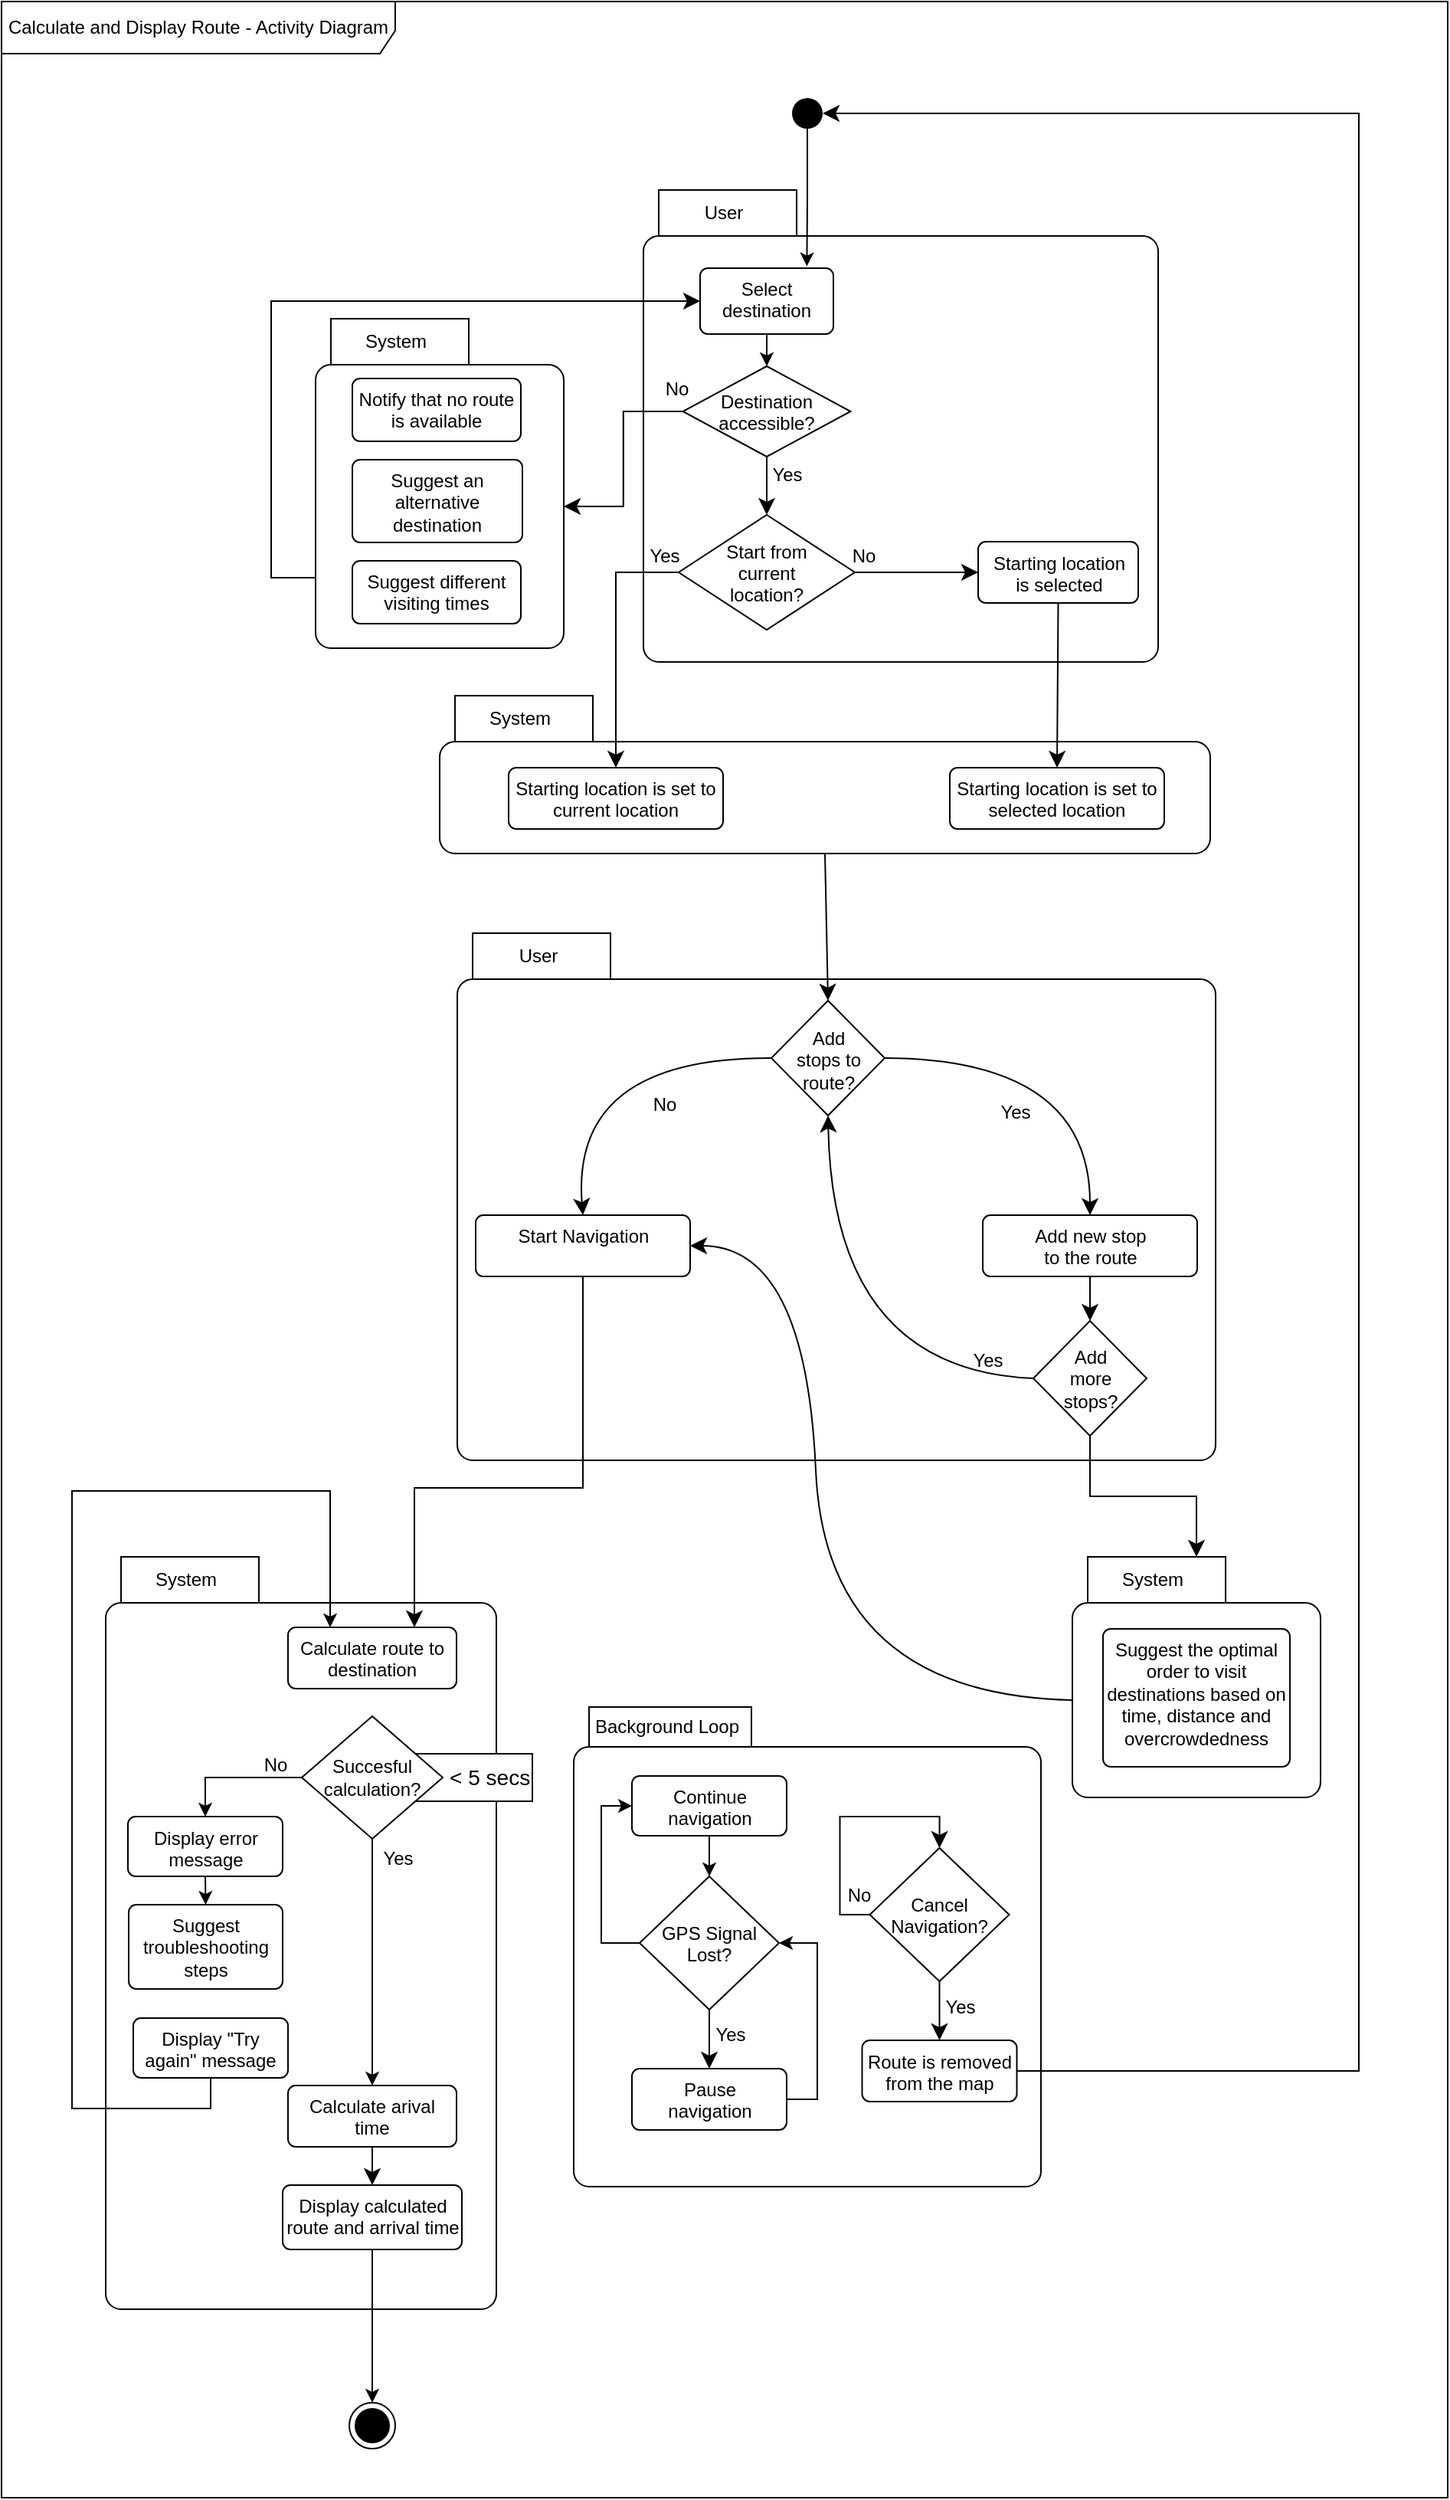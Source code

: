 <mxfile version="26.1.1">
  <diagram name="Σελίδα-1" id="tUFHNK6FRsGTnAo6xCgG">
    <mxGraphModel dx="1766" dy="1844" grid="0" gridSize="10" guides="1" tooltips="1" connect="1" arrows="1" fold="1" page="0" pageScale="1" pageWidth="827" pageHeight="1169" math="0" shadow="0">
      <root>
        <mxCell id="0" />
        <mxCell id="1" parent="0" />
        <mxCell id="kR6YiugQy_GHJ83owY4M-6" value="Calculate and Display Route - Activity Diagram" style="shape=umlFrame;whiteSpace=wrap;html=1;pointerEvents=0;recursiveResize=0;container=1;collapsible=0;width=257;height=34;" parent="1" vertex="1">
          <mxGeometry x="-295" y="-350" width="944" height="1629" as="geometry" />
        </mxCell>
        <mxCell id="vHgR3sTV_HwAixPCrvOR-11" value="Background Loop" style="shape=folder;align=center;verticalAlign=middle;fontStyle=0;tabWidth=116;tabHeight=26;tabPosition=left;html=1;boundedLbl=1;labelInHeader=1;rounded=1;absoluteArcSize=1;arcSize=10;whiteSpace=wrap;" vertex="1" parent="kR6YiugQy_GHJ83owY4M-6">
          <mxGeometry x="373.5" y="1113" width="305" height="313" as="geometry" />
        </mxCell>
        <mxCell id="kR6YiugQy_GHJ83owY4M-173" value="System" style="shape=folder;align=center;verticalAlign=middle;fontStyle=0;tabWidth=100;tabHeight=30;tabPosition=left;html=1;boundedLbl=1;labelInHeader=1;rounded=1;absoluteArcSize=1;arcSize=10;whiteSpace=wrap;" parent="kR6YiugQy_GHJ83owY4M-6" vertex="1">
          <mxGeometry x="286" y="453" width="503" height="103" as="geometry" />
        </mxCell>
        <mxCell id="kR6YiugQy_GHJ83owY4M-166" value="User" style="shape=folder;align=center;verticalAlign=middle;fontStyle=0;tabWidth=100;tabHeight=30;tabPosition=left;html=1;boundedLbl=1;labelInHeader=1;rounded=1;absoluteArcSize=1;arcSize=10;whiteSpace=wrap;" parent="kR6YiugQy_GHJ83owY4M-6" vertex="1">
          <mxGeometry x="419" y="123" width="336" height="308" as="geometry" />
        </mxCell>
        <mxCell id="kR6YiugQy_GHJ83owY4M-123" value="No" style="text;html=1;align=center;verticalAlign=middle;whiteSpace=wrap;rounded=0;" parent="kR6YiugQy_GHJ83owY4M-6" vertex="1">
          <mxGeometry x="530.25" y="1220.5" width="60" height="30" as="geometry" />
        </mxCell>
        <mxCell id="kR6YiugQy_GHJ83owY4M-106" value="User" style="shape=folder;align=center;verticalAlign=middle;fontStyle=0;tabWidth=100;tabHeight=30;tabPosition=left;html=1;boundedLbl=1;labelInHeader=1;rounded=1;absoluteArcSize=1;arcSize=10;whiteSpace=wrap;" parent="kR6YiugQy_GHJ83owY4M-6" vertex="1">
          <mxGeometry x="297.5" y="608" width="495" height="344" as="geometry" />
        </mxCell>
        <mxCell id="kR6YiugQy_GHJ83owY4M-72" value="System" style="shape=folder;align=center;verticalAlign=middle;fontStyle=0;tabWidth=100;tabHeight=30;tabPosition=left;html=1;boundedLbl=1;labelInHeader=1;rounded=1;absoluteArcSize=1;arcSize=10;whiteSpace=wrap;" parent="kR6YiugQy_GHJ83owY4M-6" vertex="1">
          <mxGeometry x="68" y="1015" width="255" height="491" as="geometry" />
        </mxCell>
        <mxCell id="S0jq40NQi5oTpdrNzM0y-2" style="edgeStyle=orthogonalEdgeStyle;rounded=0;orthogonalLoop=1;jettySize=auto;html=1;exitX=0.5;exitY=1;exitDx=0;exitDy=0;entryX=0.801;entryY=-0.028;entryDx=0;entryDy=0;entryPerimeter=0;" parent="kR6YiugQy_GHJ83owY4M-6" source="kR6YiugQy_GHJ83owY4M-37" target="kR6YiugQy_GHJ83owY4M-66" edge="1">
          <mxGeometry relative="1" as="geometry">
            <mxPoint x="525" y="173" as="targetPoint" />
          </mxGeometry>
        </mxCell>
        <mxCell id="kR6YiugQy_GHJ83owY4M-37" value="" style="ellipse;fillColor=#000000;strokeColor=none;" parent="kR6YiugQy_GHJ83owY4M-6" vertex="1">
          <mxGeometry x="516" y="63" width="20" height="20" as="geometry" />
        </mxCell>
        <mxCell id="S0jq40NQi5oTpdrNzM0y-1" style="edgeStyle=orthogonalEdgeStyle;rounded=0;orthogonalLoop=1;jettySize=auto;html=1;exitX=0.5;exitY=1;exitDx=0;exitDy=0;entryX=0.5;entryY=0;entryDx=0;entryDy=0;" parent="kR6YiugQy_GHJ83owY4M-6" source="kR6YiugQy_GHJ83owY4M-66" target="kR6YiugQy_GHJ83owY4M-189" edge="1">
          <mxGeometry relative="1" as="geometry" />
        </mxCell>
        <mxCell id="kR6YiugQy_GHJ83owY4M-66" value="Select&lt;div&gt;destination&lt;/div&gt;" style="html=1;align=center;verticalAlign=top;rounded=1;absoluteArcSize=1;arcSize=10;dashed=0;whiteSpace=wrap;" parent="kR6YiugQy_GHJ83owY4M-6" vertex="1">
          <mxGeometry x="456" y="174" width="87" height="43" as="geometry" />
        </mxCell>
        <mxCell id="kR6YiugQy_GHJ83owY4M-73" style="edgeStyle=orthogonalEdgeStyle;rounded=0;orthogonalLoop=1;jettySize=auto;html=1;exitX=0.5;exitY=1;exitDx=0;exitDy=0;fontSize=12;startSize=8;endSize=8;entryX=0.75;entryY=0;entryDx=0;entryDy=0;" parent="kR6YiugQy_GHJ83owY4M-6" source="kR6YiugQy_GHJ83owY4M-68" target="kR6YiugQy_GHJ83owY4M-70" edge="1">
          <mxGeometry relative="1" as="geometry">
            <Array as="points">
              <mxPoint x="380" y="970" />
              <mxPoint x="270" y="970" />
            </Array>
          </mxGeometry>
        </mxCell>
        <mxCell id="kR6YiugQy_GHJ83owY4M-68" value="Start Navigation" style="html=1;align=center;verticalAlign=top;rounded=1;absoluteArcSize=1;arcSize=10;dashed=0;whiteSpace=wrap;" parent="kR6YiugQy_GHJ83owY4M-6" vertex="1">
          <mxGeometry x="309.5" y="792" width="140" height="40" as="geometry" />
        </mxCell>
        <mxCell id="kR6YiugQy_GHJ83owY4M-70" value="Calculate route to destination" style="html=1;align=center;verticalAlign=top;rounded=1;absoluteArcSize=1;arcSize=10;dashed=0;whiteSpace=wrap;" parent="kR6YiugQy_GHJ83owY4M-6" vertex="1">
          <mxGeometry x="187" y="1061" width="110" height="40" as="geometry" />
        </mxCell>
        <mxCell id="kR6YiugQy_GHJ83owY4M-77" style="edgeStyle=none;curved=1;rounded=0;orthogonalLoop=1;jettySize=auto;html=1;exitX=0.5;exitY=1;exitDx=0;exitDy=0;entryX=0.5;entryY=0;entryDx=0;entryDy=0;fontSize=12;startSize=8;endSize=8;" parent="kR6YiugQy_GHJ83owY4M-6" source="kR6YiugQy_GHJ83owY4M-74" target="kR6YiugQy_GHJ83owY4M-75" edge="1">
          <mxGeometry relative="1" as="geometry" />
        </mxCell>
        <mxCell id="kR6YiugQy_GHJ83owY4M-74" value="Calculate arival&lt;div&gt;time&lt;/div&gt;" style="html=1;align=center;verticalAlign=top;rounded=1;absoluteArcSize=1;arcSize=10;dashed=0;whiteSpace=wrap;" parent="kR6YiugQy_GHJ83owY4M-6" vertex="1">
          <mxGeometry x="187" y="1360" width="110" height="40" as="geometry" />
        </mxCell>
        <mxCell id="vHgR3sTV_HwAixPCrvOR-29" style="edgeStyle=orthogonalEdgeStyle;rounded=0;orthogonalLoop=1;jettySize=auto;html=1;exitX=0.5;exitY=1;exitDx=0;exitDy=0;entryX=0.5;entryY=0;entryDx=0;entryDy=0;" edge="1" parent="kR6YiugQy_GHJ83owY4M-6" source="kR6YiugQy_GHJ83owY4M-75" target="vHgR3sTV_HwAixPCrvOR-27">
          <mxGeometry relative="1" as="geometry" />
        </mxCell>
        <mxCell id="kR6YiugQy_GHJ83owY4M-75" value="Display calculated route and arrival time" style="html=1;align=center;verticalAlign=top;rounded=1;absoluteArcSize=1;arcSize=10;dashed=0;whiteSpace=wrap;" parent="kR6YiugQy_GHJ83owY4M-6" vertex="1">
          <mxGeometry x="183.5" y="1425" width="117" height="42" as="geometry" />
        </mxCell>
        <mxCell id="kR6YiugQy_GHJ83owY4M-90" style="edgeStyle=none;curved=1;rounded=0;orthogonalLoop=1;jettySize=auto;html=1;exitX=0;exitY=0.5;exitDx=0;exitDy=0;entryX=0.5;entryY=0;entryDx=0;entryDy=0;fontSize=12;startSize=8;endSize=8;" parent="kR6YiugQy_GHJ83owY4M-6" source="kR6YiugQy_GHJ83owY4M-79" target="kR6YiugQy_GHJ83owY4M-68" edge="1">
          <mxGeometry relative="1" as="geometry">
            <Array as="points">
              <mxPoint x="371.5" y="689" />
            </Array>
          </mxGeometry>
        </mxCell>
        <mxCell id="kR6YiugQy_GHJ83owY4M-95" style="edgeStyle=none;curved=1;rounded=0;orthogonalLoop=1;jettySize=auto;html=1;exitX=1;exitY=0.5;exitDx=0;exitDy=0;entryX=0.5;entryY=0;entryDx=0;entryDy=0;fontSize=12;startSize=8;endSize=8;" parent="kR6YiugQy_GHJ83owY4M-6" source="kR6YiugQy_GHJ83owY4M-79" target="kR6YiugQy_GHJ83owY4M-93" edge="1">
          <mxGeometry relative="1" as="geometry">
            <Array as="points">
              <mxPoint x="710.5" y="690" />
            </Array>
          </mxGeometry>
        </mxCell>
        <mxCell id="kR6YiugQy_GHJ83owY4M-79" value="" style="rhombus;" parent="kR6YiugQy_GHJ83owY4M-6" vertex="1">
          <mxGeometry x="502.5" y="652" width="74" height="75" as="geometry" />
        </mxCell>
        <mxCell id="kR6YiugQy_GHJ83owY4M-84" value="No" style="text;html=1;align=center;verticalAlign=middle;whiteSpace=wrap;rounded=0;" parent="kR6YiugQy_GHJ83owY4M-6" vertex="1">
          <mxGeometry x="402.5" y="705" width="60" height="30" as="geometry" />
        </mxCell>
        <mxCell id="kR6YiugQy_GHJ83owY4M-91" value="Add stops to route?" style="text;html=1;align=center;verticalAlign=middle;whiteSpace=wrap;rounded=0;" parent="kR6YiugQy_GHJ83owY4M-6" vertex="1">
          <mxGeometry x="515.5" y="676" width="48" height="29" as="geometry" />
        </mxCell>
        <mxCell id="kR6YiugQy_GHJ83owY4M-103" style="edgeStyle=none;curved=1;rounded=0;orthogonalLoop=1;jettySize=auto;html=1;exitX=0.5;exitY=1;exitDx=0;exitDy=0;entryX=0.5;entryY=0;entryDx=0;entryDy=0;fontSize=12;startSize=8;endSize=8;" parent="kR6YiugQy_GHJ83owY4M-6" source="kR6YiugQy_GHJ83owY4M-93" target="kR6YiugQy_GHJ83owY4M-100" edge="1">
          <mxGeometry relative="1" as="geometry" />
        </mxCell>
        <mxCell id="kR6YiugQy_GHJ83owY4M-93" value="Add new stop&lt;div&gt;to the route&lt;/div&gt;" style="html=1;align=center;verticalAlign=top;rounded=1;absoluteArcSize=1;arcSize=10;dashed=0;whiteSpace=wrap;" parent="kR6YiugQy_GHJ83owY4M-6" vertex="1">
          <mxGeometry x="640.5" y="792" width="140" height="40" as="geometry" />
        </mxCell>
        <mxCell id="kR6YiugQy_GHJ83owY4M-96" value="Yes" style="text;html=1;align=center;verticalAlign=middle;whiteSpace=wrap;rounded=0;" parent="kR6YiugQy_GHJ83owY4M-6" vertex="1">
          <mxGeometry x="631.5" y="710" width="60" height="30" as="geometry" />
        </mxCell>
        <mxCell id="kR6YiugQy_GHJ83owY4M-102" style="edgeStyle=none;curved=1;rounded=0;orthogonalLoop=1;jettySize=auto;html=1;exitX=0;exitY=0.5;exitDx=0;exitDy=0;entryX=0.5;entryY=1;entryDx=0;entryDy=0;fontSize=12;startSize=8;endSize=8;" parent="kR6YiugQy_GHJ83owY4M-6" source="kR6YiugQy_GHJ83owY4M-100" target="kR6YiugQy_GHJ83owY4M-79" edge="1">
          <mxGeometry relative="1" as="geometry">
            <Array as="points">
              <mxPoint x="542.5" y="893" />
            </Array>
          </mxGeometry>
        </mxCell>
        <mxCell id="kR6YiugQy_GHJ83owY4M-113" style="edgeStyle=orthogonalEdgeStyle;rounded=0;orthogonalLoop=1;jettySize=auto;html=1;exitX=0.5;exitY=1;exitDx=0;exitDy=0;fontSize=12;startSize=8;endSize=8;" parent="kR6YiugQy_GHJ83owY4M-6" source="kR6YiugQy_GHJ83owY4M-100" target="kR6YiugQy_GHJ83owY4M-107" edge="1">
          <mxGeometry relative="1" as="geometry" />
        </mxCell>
        <mxCell id="kR6YiugQy_GHJ83owY4M-100" value="" style="rhombus;" parent="kR6YiugQy_GHJ83owY4M-6" vertex="1">
          <mxGeometry x="673.5" y="861" width="74" height="75" as="geometry" />
        </mxCell>
        <mxCell id="kR6YiugQy_GHJ83owY4M-101" value="Add more stops?" style="text;html=1;align=center;verticalAlign=middle;whiteSpace=wrap;rounded=0;" parent="kR6YiugQy_GHJ83owY4M-6" vertex="1">
          <mxGeometry x="686.5" y="884" width="48" height="29" as="geometry" />
        </mxCell>
        <mxCell id="kR6YiugQy_GHJ83owY4M-105" value="Yes" style="text;html=1;align=center;verticalAlign=middle;whiteSpace=wrap;rounded=0;" parent="kR6YiugQy_GHJ83owY4M-6" vertex="1">
          <mxGeometry x="613.5" y="872" width="60" height="30" as="geometry" />
        </mxCell>
        <mxCell id="kR6YiugQy_GHJ83owY4M-114" style="edgeStyle=none;curved=1;rounded=0;orthogonalLoop=1;jettySize=auto;html=1;exitX=0;exitY=0;exitDx=0;exitDy=93.5;exitPerimeter=0;entryX=1;entryY=0.5;entryDx=0;entryDy=0;fontSize=12;startSize=8;endSize=8;" parent="kR6YiugQy_GHJ83owY4M-6" source="kR6YiugQy_GHJ83owY4M-107" target="kR6YiugQy_GHJ83owY4M-68" edge="1">
          <mxGeometry relative="1" as="geometry">
            <Array as="points">
              <mxPoint x="538" y="1105" />
              <mxPoint x="525" y="812" />
            </Array>
          </mxGeometry>
        </mxCell>
        <mxCell id="kR6YiugQy_GHJ83owY4M-107" value="System" style="shape=folder;align=center;verticalAlign=middle;fontStyle=0;tabWidth=100;tabHeight=30;tabPosition=left;html=1;boundedLbl=1;labelInHeader=1;rounded=1;absoluteArcSize=1;arcSize=10;whiteSpace=wrap;" parent="kR6YiugQy_GHJ83owY4M-6" vertex="1">
          <mxGeometry x="699" y="1015" width="162" height="157" as="geometry" />
        </mxCell>
        <mxCell id="kR6YiugQy_GHJ83owY4M-109" value="Suggest the optimal order to visit destinations based on time, distance and&lt;div&gt;overcrowdedness&lt;/div&gt;" style="html=1;align=center;verticalAlign=top;rounded=1;absoluteArcSize=1;arcSize=10;dashed=0;whiteSpace=wrap;" parent="kR6YiugQy_GHJ83owY4M-6" vertex="1">
          <mxGeometry x="719" y="1062" width="122" height="90" as="geometry" />
        </mxCell>
        <mxCell id="kR6YiugQy_GHJ83owY4M-127" style="edgeStyle=orthogonalEdgeStyle;rounded=0;orthogonalLoop=1;jettySize=auto;html=1;exitX=1;exitY=0.5;exitDx=0;exitDy=0;entryX=1;entryY=0.5;entryDx=0;entryDy=0;fontSize=12;startSize=8;endSize=8;" parent="kR6YiugQy_GHJ83owY4M-6" source="kR6YiugQy_GHJ83owY4M-130" target="kR6YiugQy_GHJ83owY4M-37" edge="1">
          <mxGeometry relative="1" as="geometry">
            <Array as="points">
              <mxPoint x="886" y="1351" />
              <mxPoint x="886" y="73" />
            </Array>
          </mxGeometry>
        </mxCell>
        <mxCell id="kR6YiugQy_GHJ83owY4M-131" style="edgeStyle=none;curved=1;rounded=0;orthogonalLoop=1;jettySize=auto;html=1;exitX=0.5;exitY=1;exitDx=0;exitDy=0;entryX=0.5;entryY=0;entryDx=0;entryDy=0;fontSize=12;startSize=8;endSize=8;" parent="kR6YiugQy_GHJ83owY4M-6" source="kR6YiugQy_GHJ83owY4M-117" target="kR6YiugQy_GHJ83owY4M-130" edge="1">
          <mxGeometry relative="1" as="geometry" />
        </mxCell>
        <mxCell id="kR6YiugQy_GHJ83owY4M-117" value="Cancel&#xa;Navigation?" style="rhombus;" parent="kR6YiugQy_GHJ83owY4M-6" vertex="1">
          <mxGeometry x="566.75" y="1205" width="91" height="87" as="geometry" />
        </mxCell>
        <mxCell id="kR6YiugQy_GHJ83owY4M-128" value="Yes" style="text;html=1;align=center;verticalAlign=middle;whiteSpace=wrap;rounded=0;" parent="kR6YiugQy_GHJ83owY4M-6" vertex="1">
          <mxGeometry x="595.75" y="1293.5" width="60" height="30" as="geometry" />
        </mxCell>
        <mxCell id="kR6YiugQy_GHJ83owY4M-129" style="edgeStyle=orthogonalEdgeStyle;rounded=0;orthogonalLoop=1;jettySize=auto;html=1;exitX=0;exitY=0.5;exitDx=0;exitDy=0;entryX=0.5;entryY=0;entryDx=0;entryDy=0;fontSize=12;startSize=8;endSize=8;" parent="kR6YiugQy_GHJ83owY4M-6" source="kR6YiugQy_GHJ83owY4M-117" target="kR6YiugQy_GHJ83owY4M-117" edge="1">
          <mxGeometry relative="1" as="geometry">
            <Array as="points">
              <mxPoint x="547.25" y="1248.5" />
              <mxPoint x="547.25" y="1184.5" />
              <mxPoint x="612.25" y="1184.5" />
            </Array>
          </mxGeometry>
        </mxCell>
        <mxCell id="kR6YiugQy_GHJ83owY4M-130" value="Route is removed from the map" style="html=1;align=center;verticalAlign=top;rounded=1;absoluteArcSize=1;arcSize=10;dashed=0;whiteSpace=wrap;" parent="kR6YiugQy_GHJ83owY4M-6" vertex="1">
          <mxGeometry x="561.75" y="1330.5" width="101" height="40" as="geometry" />
        </mxCell>
        <mxCell id="kR6YiugQy_GHJ83owY4M-182" style="edgeStyle=none;curved=1;rounded=0;orthogonalLoop=1;jettySize=auto;html=1;exitX=1;exitY=0.5;exitDx=0;exitDy=0;entryX=0;entryY=0.5;entryDx=0;entryDy=0;fontSize=12;startSize=8;endSize=8;" parent="kR6YiugQy_GHJ83owY4M-6" source="kR6YiugQy_GHJ83owY4M-134" target="kR6YiugQy_GHJ83owY4M-181" edge="1">
          <mxGeometry relative="1" as="geometry" />
        </mxCell>
        <mxCell id="kR6YiugQy_GHJ83owY4M-134" value="Start from&#xa;current&#xa;location?" style="rhombus;" parent="kR6YiugQy_GHJ83owY4M-6" vertex="1">
          <mxGeometry x="442" y="335" width="115" height="75" as="geometry" />
        </mxCell>
        <mxCell id="kR6YiugQy_GHJ83owY4M-169" value="Starting location is set to current location" style="html=1;align=center;verticalAlign=top;rounded=1;absoluteArcSize=1;arcSize=10;dashed=0;whiteSpace=wrap;" parent="kR6YiugQy_GHJ83owY4M-6" vertex="1">
          <mxGeometry x="331" y="500" width="140" height="40" as="geometry" />
        </mxCell>
        <mxCell id="kR6YiugQy_GHJ83owY4M-174" style="edgeStyle=orthogonalEdgeStyle;rounded=0;orthogonalLoop=1;jettySize=auto;html=1;exitX=0;exitY=0.5;exitDx=0;exitDy=0;entryX=0.5;entryY=0;entryDx=0;entryDy=0;fontSize=12;startSize=8;endSize=8;" parent="kR6YiugQy_GHJ83owY4M-6" source="kR6YiugQy_GHJ83owY4M-134" target="kR6YiugQy_GHJ83owY4M-169" edge="1">
          <mxGeometry relative="1" as="geometry" />
        </mxCell>
        <mxCell id="kR6YiugQy_GHJ83owY4M-176" value="Starting location is set to&lt;div&gt;selected location&lt;/div&gt;" style="html=1;align=center;verticalAlign=top;rounded=1;absoluteArcSize=1;arcSize=10;dashed=0;whiteSpace=wrap;" parent="kR6YiugQy_GHJ83owY4M-6" vertex="1">
          <mxGeometry x="619" y="500" width="140" height="40" as="geometry" />
        </mxCell>
        <mxCell id="kR6YiugQy_GHJ83owY4M-181" value="Starting location&lt;div&gt;is selected&lt;/div&gt;" style="html=1;align=center;verticalAlign=top;rounded=1;absoluteArcSize=1;arcSize=10;dashed=0;whiteSpace=wrap;" parent="kR6YiugQy_GHJ83owY4M-6" vertex="1">
          <mxGeometry x="637.5" y="352.5" width="104.5" height="40" as="geometry" />
        </mxCell>
        <mxCell id="kR6YiugQy_GHJ83owY4M-183" value="Yes" style="text;html=1;align=center;verticalAlign=middle;whiteSpace=wrap;rounded=0;" parent="kR6YiugQy_GHJ83owY4M-6" vertex="1">
          <mxGeometry x="402.5" y="347" width="60" height="30" as="geometry" />
        </mxCell>
        <mxCell id="kR6YiugQy_GHJ83owY4M-184" value="No" style="text;html=1;align=center;verticalAlign=middle;whiteSpace=wrap;rounded=0;" parent="kR6YiugQy_GHJ83owY4M-6" vertex="1">
          <mxGeometry x="533" y="347" width="60" height="30" as="geometry" />
        </mxCell>
        <mxCell id="kR6YiugQy_GHJ83owY4M-185" style="edgeStyle=none;curved=1;rounded=0;orthogonalLoop=1;jettySize=auto;html=1;exitX=0.5;exitY=1;exitDx=0;exitDy=0;fontSize=12;startSize=8;endSize=8;entryX=0.5;entryY=0;entryDx=0;entryDy=0;" parent="kR6YiugQy_GHJ83owY4M-6" source="kR6YiugQy_GHJ83owY4M-181" target="kR6YiugQy_GHJ83owY4M-176" edge="1">
          <mxGeometry relative="1" as="geometry">
            <mxPoint x="673" y="341" as="targetPoint" />
          </mxGeometry>
        </mxCell>
        <mxCell id="kR6YiugQy_GHJ83owY4M-187" style="edgeStyle=none;curved=1;rounded=0;orthogonalLoop=1;jettySize=auto;html=1;exitX=0.5;exitY=1;exitDx=0;exitDy=0;exitPerimeter=0;fontSize=12;startSize=8;endSize=8;entryX=0.5;entryY=0;entryDx=0;entryDy=0;" parent="kR6YiugQy_GHJ83owY4M-6" source="kR6YiugQy_GHJ83owY4M-173" target="kR6YiugQy_GHJ83owY4M-79" edge="1">
          <mxGeometry relative="1" as="geometry" />
        </mxCell>
        <mxCell id="kR6YiugQy_GHJ83owY4M-190" style="edgeStyle=none;curved=1;rounded=0;orthogonalLoop=1;jettySize=auto;html=1;exitX=0.5;exitY=1;exitDx=0;exitDy=0;entryX=0.5;entryY=0;entryDx=0;entryDy=0;fontSize=12;startSize=8;endSize=8;" parent="kR6YiugQy_GHJ83owY4M-6" source="kR6YiugQy_GHJ83owY4M-189" target="kR6YiugQy_GHJ83owY4M-134" edge="1">
          <mxGeometry relative="1" as="geometry" />
        </mxCell>
        <mxCell id="kR6YiugQy_GHJ83owY4M-203" style="edgeStyle=orthogonalEdgeStyle;rounded=0;orthogonalLoop=1;jettySize=auto;html=1;exitX=0.5;exitY=1;exitDx=0;exitDy=0;exitPerimeter=0;entryX=0;entryY=0.5;entryDx=0;entryDy=0;fontSize=12;startSize=8;endSize=8;" parent="kR6YiugQy_GHJ83owY4M-6" source="kR6YiugQy_GHJ83owY4M-193" target="kR6YiugQy_GHJ83owY4M-66" edge="1">
          <mxGeometry relative="1" as="geometry">
            <Array as="points">
              <mxPoint x="276" y="361" />
              <mxPoint x="276" y="376" />
              <mxPoint x="176" y="376" />
              <mxPoint x="176" y="195" />
            </Array>
          </mxGeometry>
        </mxCell>
        <mxCell id="kR6YiugQy_GHJ83owY4M-193" value="System" style="shape=folder;align=center;verticalAlign=middle;fontStyle=0;tabWidth=100;tabHeight=30;tabPosition=left;html=1;boundedLbl=1;labelInHeader=1;rounded=1;absoluteArcSize=1;arcSize=10;whiteSpace=wrap;" parent="kR6YiugQy_GHJ83owY4M-6" vertex="1">
          <mxGeometry x="205" y="207" width="162" height="215" as="geometry" />
        </mxCell>
        <mxCell id="kR6YiugQy_GHJ83owY4M-194" value="Notify that no route is available" style="html=1;align=center;verticalAlign=top;rounded=1;absoluteArcSize=1;arcSize=10;dashed=0;whiteSpace=wrap;" parent="kR6YiugQy_GHJ83owY4M-6" vertex="1">
          <mxGeometry x="229" y="246" width="110" height="41" as="geometry" />
        </mxCell>
        <mxCell id="kR6YiugQy_GHJ83owY4M-196" value="Suggest an alternative destination" style="html=1;align=center;verticalAlign=top;rounded=1;absoluteArcSize=1;arcSize=10;dashed=0;whiteSpace=wrap;" parent="kR6YiugQy_GHJ83owY4M-6" vertex="1">
          <mxGeometry x="229" y="299" width="111" height="54" as="geometry" />
        </mxCell>
        <mxCell id="kR6YiugQy_GHJ83owY4M-197" value="Suggest different visiting times" style="html=1;align=center;verticalAlign=top;rounded=1;absoluteArcSize=1;arcSize=10;dashed=0;whiteSpace=wrap;" parent="kR6YiugQy_GHJ83owY4M-6" vertex="1">
          <mxGeometry x="229" y="365" width="110" height="41" as="geometry" />
        </mxCell>
        <mxCell id="kR6YiugQy_GHJ83owY4M-199" value="Yes" style="text;html=1;align=center;verticalAlign=middle;whiteSpace=wrap;rounded=0;" parent="kR6YiugQy_GHJ83owY4M-6" vertex="1">
          <mxGeometry x="483" y="294" width="60" height="30" as="geometry" />
        </mxCell>
        <mxCell id="kR6YiugQy_GHJ83owY4M-200" value="No" style="text;html=1;align=center;verticalAlign=middle;whiteSpace=wrap;rounded=0;" parent="kR6YiugQy_GHJ83owY4M-6" vertex="1">
          <mxGeometry x="411" y="238" width="60" height="30" as="geometry" />
        </mxCell>
        <mxCell id="kR6YiugQy_GHJ83owY4M-189" value="Destination&#xa;accessible?" style="rhombus;" parent="kR6YiugQy_GHJ83owY4M-6" vertex="1">
          <mxGeometry x="444.75" y="238" width="109.5" height="59" as="geometry" />
        </mxCell>
        <mxCell id="kR6YiugQy_GHJ83owY4M-202" style="edgeStyle=orthogonalEdgeStyle;rounded=0;orthogonalLoop=1;jettySize=auto;html=1;exitX=0;exitY=0.5;exitDx=0;exitDy=0;entryX=0;entryY=0;entryDx=162;entryDy=122.5;entryPerimeter=0;fontSize=12;startSize=8;endSize=8;" parent="kR6YiugQy_GHJ83owY4M-6" source="kR6YiugQy_GHJ83owY4M-189" target="kR6YiugQy_GHJ83owY4M-193" edge="1">
          <mxGeometry relative="1" as="geometry" />
        </mxCell>
        <mxCell id="vHgR3sTV_HwAixPCrvOR-2" style="edgeStyle=none;curved=1;rounded=0;orthogonalLoop=1;jettySize=auto;html=1;exitX=0.5;exitY=1;exitDx=0;exitDy=0;entryX=0.5;entryY=0;entryDx=0;entryDy=0;fontSize=12;startSize=8;endSize=8;" edge="1" parent="kR6YiugQy_GHJ83owY4M-6" source="vHgR3sTV_HwAixPCrvOR-3" target="vHgR3sTV_HwAixPCrvOR-6">
          <mxGeometry relative="1" as="geometry" />
        </mxCell>
        <mxCell id="vHgR3sTV_HwAixPCrvOR-1" value="No" style="text;html=1;align=center;verticalAlign=middle;whiteSpace=wrap;rounded=0;" vertex="1" parent="kR6YiugQy_GHJ83owY4M-6">
          <mxGeometry x="149" y="1136" width="60" height="30" as="geometry" />
        </mxCell>
        <mxCell id="vHgR3sTV_HwAixPCrvOR-10" style="edgeStyle=orthogonalEdgeStyle;rounded=0;orthogonalLoop=1;jettySize=auto;html=1;exitX=0;exitY=0.5;exitDx=0;exitDy=0;entryX=0;entryY=0.5;entryDx=0;entryDy=0;" edge="1" parent="kR6YiugQy_GHJ83owY4M-6" source="vHgR3sTV_HwAixPCrvOR-3" target="vHgR3sTV_HwAixPCrvOR-8">
          <mxGeometry relative="1" as="geometry" />
        </mxCell>
        <mxCell id="vHgR3sTV_HwAixPCrvOR-3" value="GPS Signal&#xa;Lost?" style="rhombus;" vertex="1" parent="kR6YiugQy_GHJ83owY4M-6">
          <mxGeometry x="416.5" y="1223.5" width="91" height="87" as="geometry" />
        </mxCell>
        <mxCell id="vHgR3sTV_HwAixPCrvOR-4" value="Yes" style="text;html=1;align=center;verticalAlign=middle;whiteSpace=wrap;rounded=0;" vertex="1" parent="kR6YiugQy_GHJ83owY4M-6">
          <mxGeometry x="445.5" y="1312" width="60" height="30" as="geometry" />
        </mxCell>
        <mxCell id="vHgR3sTV_HwAixPCrvOR-7" style="edgeStyle=orthogonalEdgeStyle;rounded=0;orthogonalLoop=1;jettySize=auto;html=1;exitX=1;exitY=0.5;exitDx=0;exitDy=0;entryX=1;entryY=0.5;entryDx=0;entryDy=0;" edge="1" parent="kR6YiugQy_GHJ83owY4M-6" source="vHgR3sTV_HwAixPCrvOR-6" target="vHgR3sTV_HwAixPCrvOR-3">
          <mxGeometry relative="1" as="geometry" />
        </mxCell>
        <mxCell id="vHgR3sTV_HwAixPCrvOR-6" value="Pause&lt;div&gt;navigation&lt;/div&gt;" style="html=1;align=center;verticalAlign=top;rounded=1;absoluteArcSize=1;arcSize=10;dashed=0;whiteSpace=wrap;" vertex="1" parent="kR6YiugQy_GHJ83owY4M-6">
          <mxGeometry x="411.5" y="1349" width="101" height="40" as="geometry" />
        </mxCell>
        <mxCell id="vHgR3sTV_HwAixPCrvOR-9" style="edgeStyle=orthogonalEdgeStyle;rounded=0;orthogonalLoop=1;jettySize=auto;html=1;exitX=0.5;exitY=1;exitDx=0;exitDy=0;entryX=0.5;entryY=0;entryDx=0;entryDy=0;" edge="1" parent="kR6YiugQy_GHJ83owY4M-6" source="vHgR3sTV_HwAixPCrvOR-8" target="vHgR3sTV_HwAixPCrvOR-3">
          <mxGeometry relative="1" as="geometry" />
        </mxCell>
        <mxCell id="vHgR3sTV_HwAixPCrvOR-8" value="Continue&lt;div&gt;navigation&lt;/div&gt;" style="html=1;align=center;verticalAlign=top;rounded=1;absoluteArcSize=1;arcSize=10;dashed=0;whiteSpace=wrap;" vertex="1" parent="kR6YiugQy_GHJ83owY4M-6">
          <mxGeometry x="411.5" y="1158" width="101" height="39" as="geometry" />
        </mxCell>
        <mxCell id="vHgR3sTV_HwAixPCrvOR-13" value="&amp;nbsp; &amp;nbsp;&amp;lt; 5 secs" style="html=1;shape=mxgraph.infographic.ribbonSimple;notch1=20;notch2=0;align=center;verticalAlign=middle;fontSize=14;fontStyle=0;fillColor=#FFFFFF;flipH=0;spacingRight=0;spacingLeft=14;whiteSpace=wrap;" vertex="1" parent="kR6YiugQy_GHJ83owY4M-6">
          <mxGeometry x="264.5" y="1143.5" width="82" height="31" as="geometry" />
        </mxCell>
        <mxCell id="vHgR3sTV_HwAixPCrvOR-14" style="edgeStyle=orthogonalEdgeStyle;rounded=0;orthogonalLoop=1;jettySize=auto;html=1;exitX=0.5;exitY=1;exitDx=0;exitDy=0;entryX=0.5;entryY=0;entryDx=0;entryDy=0;" edge="1" parent="kR6YiugQy_GHJ83owY4M-6" source="vHgR3sTV_HwAixPCrvOR-12" target="kR6YiugQy_GHJ83owY4M-74">
          <mxGeometry relative="1" as="geometry" />
        </mxCell>
        <mxCell id="vHgR3sTV_HwAixPCrvOR-19" style="edgeStyle=orthogonalEdgeStyle;rounded=0;orthogonalLoop=1;jettySize=auto;html=1;exitX=0;exitY=0.5;exitDx=0;exitDy=0;entryX=0.5;entryY=0;entryDx=0;entryDy=0;" edge="1" parent="kR6YiugQy_GHJ83owY4M-6" source="vHgR3sTV_HwAixPCrvOR-12" target="vHgR3sTV_HwAixPCrvOR-16">
          <mxGeometry relative="1" as="geometry" />
        </mxCell>
        <mxCell id="vHgR3sTV_HwAixPCrvOR-12" value="Succesful&lt;div&gt;calculation?&lt;/div&gt;" style="rhombus;whiteSpace=wrap;html=1;" vertex="1" parent="kR6YiugQy_GHJ83owY4M-6">
          <mxGeometry x="196" y="1119" width="92" height="80" as="geometry" />
        </mxCell>
        <mxCell id="vHgR3sTV_HwAixPCrvOR-15" value="Yes" style="text;html=1;align=center;verticalAlign=middle;whiteSpace=wrap;rounded=0;" vertex="1" parent="kR6YiugQy_GHJ83owY4M-6">
          <mxGeometry x="229" y="1197" width="60" height="30" as="geometry" />
        </mxCell>
        <mxCell id="vHgR3sTV_HwAixPCrvOR-18" style="edgeStyle=orthogonalEdgeStyle;rounded=0;orthogonalLoop=1;jettySize=auto;html=1;exitX=0.5;exitY=1;exitDx=0;exitDy=0;entryX=0.5;entryY=0;entryDx=0;entryDy=0;" edge="1" parent="kR6YiugQy_GHJ83owY4M-6" source="vHgR3sTV_HwAixPCrvOR-16" target="vHgR3sTV_HwAixPCrvOR-17">
          <mxGeometry relative="1" as="geometry" />
        </mxCell>
        <mxCell id="vHgR3sTV_HwAixPCrvOR-16" value="Display error message" style="html=1;align=center;verticalAlign=top;rounded=1;absoluteArcSize=1;arcSize=10;dashed=0;whiteSpace=wrap;" vertex="1" parent="kR6YiugQy_GHJ83owY4M-6">
          <mxGeometry x="82.5" y="1184.5" width="101" height="39" as="geometry" />
        </mxCell>
        <mxCell id="vHgR3sTV_HwAixPCrvOR-17" value="Suggest&lt;div&gt;troubleshooting steps&lt;/div&gt;" style="html=1;align=center;verticalAlign=top;rounded=1;absoluteArcSize=1;arcSize=10;dashed=0;whiteSpace=wrap;" vertex="1" parent="kR6YiugQy_GHJ83owY4M-6">
          <mxGeometry x="83" y="1242" width="100.5" height="55" as="geometry" />
        </mxCell>
        <mxCell id="vHgR3sTV_HwAixPCrvOR-25" style="edgeStyle=orthogonalEdgeStyle;rounded=0;orthogonalLoop=1;jettySize=auto;html=1;exitX=0.5;exitY=1;exitDx=0;exitDy=0;entryX=0.25;entryY=0;entryDx=0;entryDy=0;" edge="1" parent="kR6YiugQy_GHJ83owY4M-6" source="vHgR3sTV_HwAixPCrvOR-22" target="kR6YiugQy_GHJ83owY4M-70">
          <mxGeometry relative="1" as="geometry">
            <Array as="points">
              <mxPoint x="136" y="1375" />
              <mxPoint x="46" y="1375" />
              <mxPoint x="46" y="972" />
              <mxPoint x="214" y="972" />
            </Array>
          </mxGeometry>
        </mxCell>
        <mxCell id="vHgR3sTV_HwAixPCrvOR-22" value="Display &quot;Try again&quot; message" style="html=1;align=center;verticalAlign=top;rounded=1;absoluteArcSize=1;arcSize=10;dashed=0;whiteSpace=wrap;" vertex="1" parent="kR6YiugQy_GHJ83owY4M-6">
          <mxGeometry x="86" y="1316" width="101" height="39" as="geometry" />
        </mxCell>
        <mxCell id="vHgR3sTV_HwAixPCrvOR-27" value="" style="ellipse;html=1;shape=endState;fillColor=strokeColor;" vertex="1" parent="kR6YiugQy_GHJ83owY4M-6">
          <mxGeometry x="227" y="1567" width="30" height="30" as="geometry" />
        </mxCell>
      </root>
    </mxGraphModel>
  </diagram>
</mxfile>